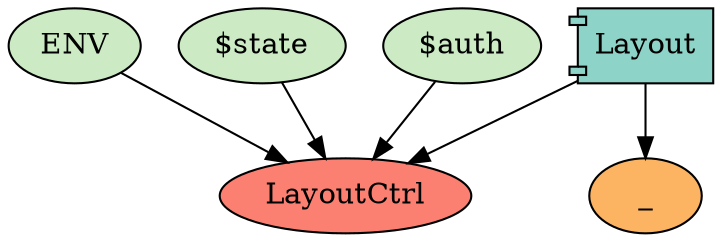 digraph dependencies {
  node[shape="component",style="filled",colorscheme=set312]


    node[shape="component"]
    "Layout"[label="Layout", fillcolor=1]

    


    node[shape="ellipse"]
    


    
      "LayoutCtrl"[label="LayoutCtrl", fillcolor=4]
      "Layout" -> "LayoutCtrl"
    

    

    
      "_"[label="_", fillcolor=6]
      "Layout" -> "_"
    

    node[shape="rectangle"]
    

    node[shape="note"]
    

    node[shape="folder"]
    







    node[shape="ellipse",style="filled", fillcolor=11]
    

    

    


    
      
        "ENV"[label="ENV"]
        "ENV" -> "LayoutCtrl"
      
        "$state"[label="$state"]
        "$state" -> "LayoutCtrl"
      
        "$auth"[label="$auth"]
        "$auth" -> "LayoutCtrl"
      
    

    

    
      
    

    


}
